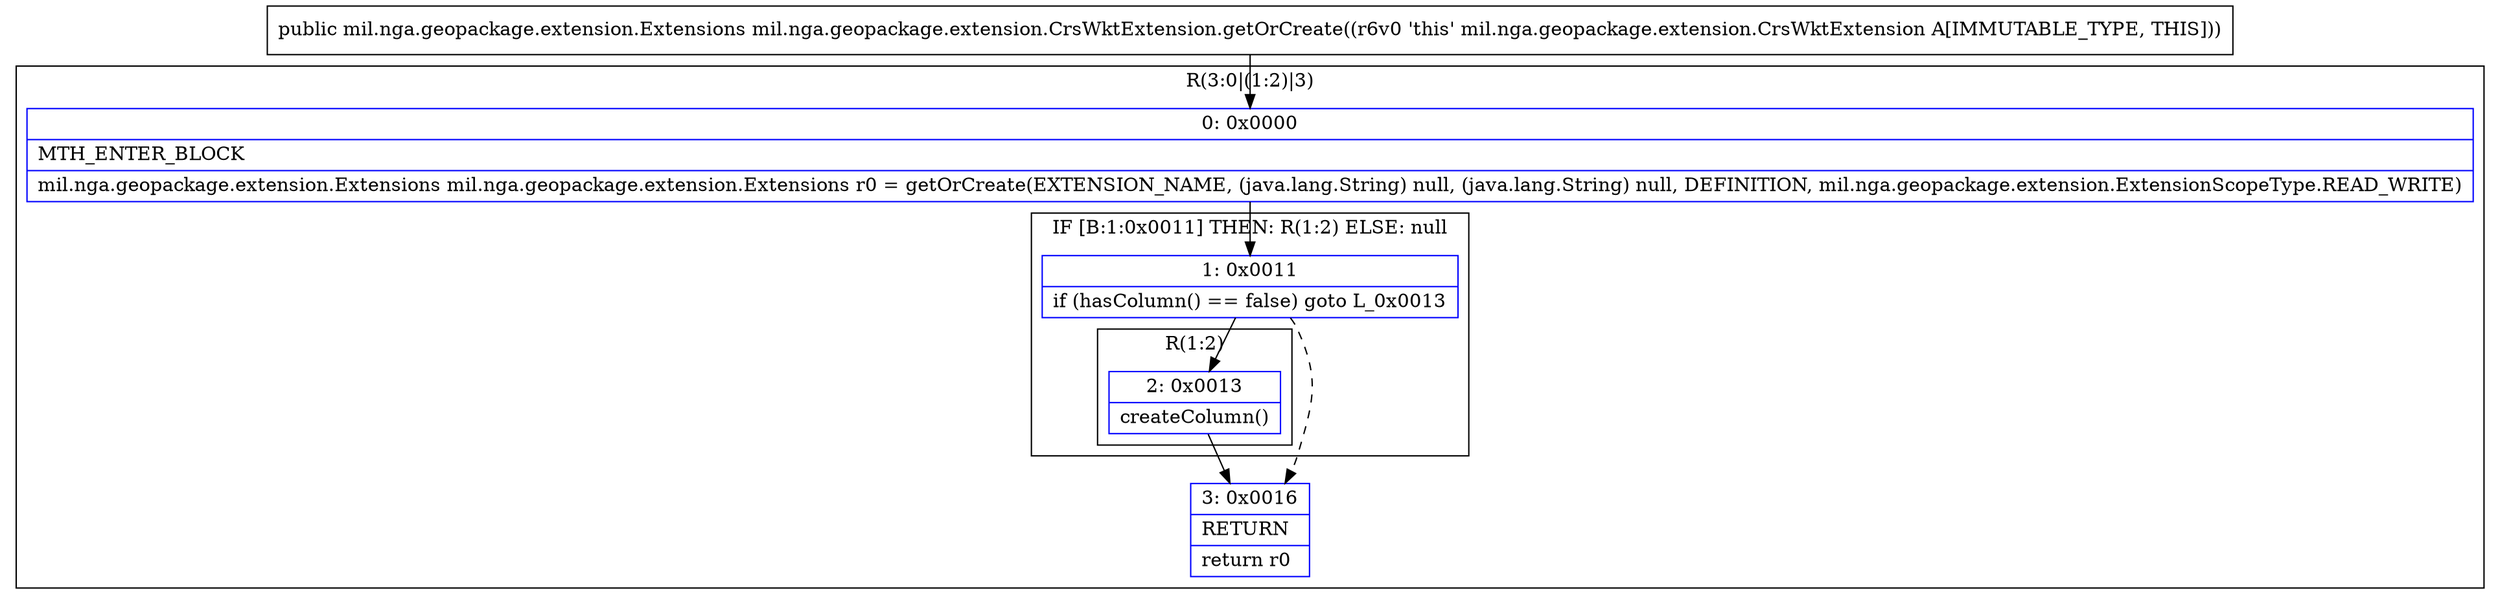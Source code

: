 digraph "CFG formil.nga.geopackage.extension.CrsWktExtension.getOrCreate()Lmil\/nga\/geopackage\/extension\/Extensions;" {
subgraph cluster_Region_952478559 {
label = "R(3:0|(1:2)|3)";
node [shape=record,color=blue];
Node_0 [shape=record,label="{0\:\ 0x0000|MTH_ENTER_BLOCK\l|mil.nga.geopackage.extension.Extensions mil.nga.geopackage.extension.Extensions r0 = getOrCreate(EXTENSION_NAME, (java.lang.String) null, (java.lang.String) null, DEFINITION, mil.nga.geopackage.extension.ExtensionScopeType.READ_WRITE)\l}"];
subgraph cluster_IfRegion_438876670 {
label = "IF [B:1:0x0011] THEN: R(1:2) ELSE: null";
node [shape=record,color=blue];
Node_1 [shape=record,label="{1\:\ 0x0011|if (hasColumn() == false) goto L_0x0013\l}"];
subgraph cluster_Region_69215143 {
label = "R(1:2)";
node [shape=record,color=blue];
Node_2 [shape=record,label="{2\:\ 0x0013|createColumn()\l}"];
}
}
Node_3 [shape=record,label="{3\:\ 0x0016|RETURN\l|return r0\l}"];
}
MethodNode[shape=record,label="{public mil.nga.geopackage.extension.Extensions mil.nga.geopackage.extension.CrsWktExtension.getOrCreate((r6v0 'this' mil.nga.geopackage.extension.CrsWktExtension A[IMMUTABLE_TYPE, THIS])) }"];
MethodNode -> Node_0;
Node_0 -> Node_1;
Node_1 -> Node_2;
Node_1 -> Node_3[style=dashed];
Node_2 -> Node_3;
}

